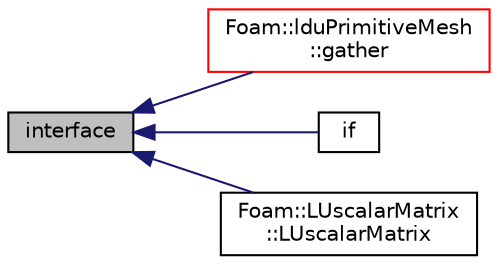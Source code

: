 digraph "interface"
{
  bgcolor="transparent";
  edge [fontname="Helvetica",fontsize="10",labelfontname="Helvetica",labelfontsize="10"];
  node [fontname="Helvetica",fontsize="10",shape=record];
  rankdir="LR";
  Node1 [label="interface",height=0.2,width=0.4,color="black", fillcolor="grey75", style="filled", fontcolor="black"];
  Node1 -> Node2 [dir="back",color="midnightblue",fontsize="10",style="solid",fontname="Helvetica"];
  Node2 [label="Foam::lduPrimitiveMesh\l::gather",height=0.2,width=0.4,color="red",URL="$a01285.html#ad7514c3eec68fa18c472b5dfe1c2b5a4",tooltip="Gather meshes from other processors onto procIDs[0]. "];
  Node1 -> Node3 [dir="back",color="midnightblue",fontsize="10",style="solid",fontname="Helvetica"];
  Node3 [label="if",height=0.2,width=0.4,color="black",URL="$a02964.html#ad2c73447184ec55867eae60d4f47bc84"];
  Node1 -> Node4 [dir="back",color="midnightblue",fontsize="10",style="solid",fontname="Helvetica"];
  Node4 [label="Foam::LUscalarMatrix\l::LUscalarMatrix",height=0.2,width=0.4,color="black",URL="$a01389.html#aebab11f1a492c2f8e5e99c3e138253ce",tooltip="Construct from lduMatrix and perform LU decomposition. "];
}
